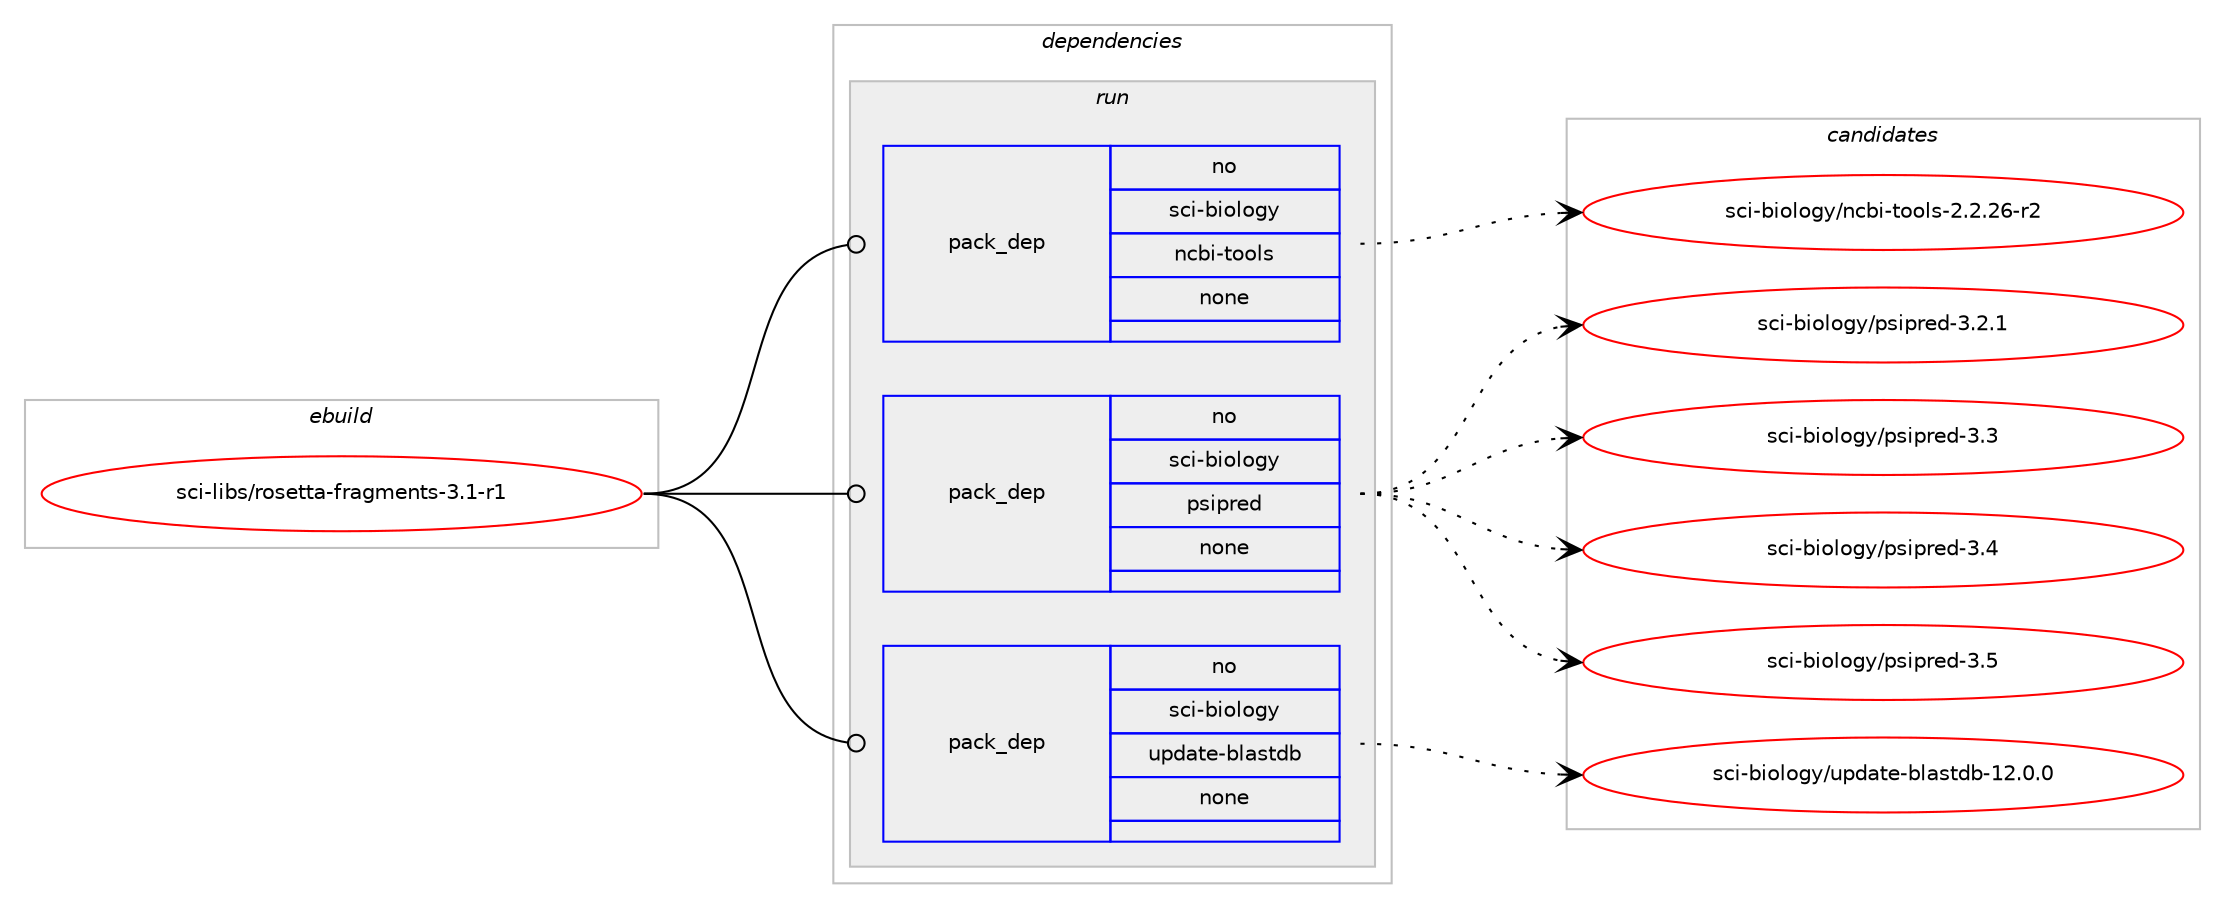 digraph prolog {

# *************
# Graph options
# *************

newrank=true;
concentrate=true;
compound=true;
graph [rankdir=LR,fontname=Helvetica,fontsize=10,ranksep=1.5];#, ranksep=2.5, nodesep=0.2];
edge  [arrowhead=vee];
node  [fontname=Helvetica,fontsize=10];

# **********
# The ebuild
# **********

subgraph cluster_leftcol {
color=gray;
rank=same;
label=<<i>ebuild</i>>;
id [label="sci-libs/rosetta-fragments-3.1-r1", color=red, width=4, href="../sci-libs/rosetta-fragments-3.1-r1.svg"];
}

# ****************
# The dependencies
# ****************

subgraph cluster_midcol {
color=gray;
label=<<i>dependencies</i>>;
subgraph cluster_compile {
fillcolor="#eeeeee";
style=filled;
label=<<i>compile</i>>;
}
subgraph cluster_compileandrun {
fillcolor="#eeeeee";
style=filled;
label=<<i>compile and run</i>>;
}
subgraph cluster_run {
fillcolor="#eeeeee";
style=filled;
label=<<i>run</i>>;
subgraph pack635439 {
dependency859286 [label=<<TABLE BORDER="0" CELLBORDER="1" CELLSPACING="0" CELLPADDING="4" WIDTH="220"><TR><TD ROWSPAN="6" CELLPADDING="30">pack_dep</TD></TR><TR><TD WIDTH="110">no</TD></TR><TR><TD>sci-biology</TD></TR><TR><TD>ncbi-tools</TD></TR><TR><TD>none</TD></TR><TR><TD></TD></TR></TABLE>>, shape=none, color=blue];
}
id:e -> dependency859286:w [weight=20,style="solid",arrowhead="odot"];
subgraph pack635440 {
dependency859287 [label=<<TABLE BORDER="0" CELLBORDER="1" CELLSPACING="0" CELLPADDING="4" WIDTH="220"><TR><TD ROWSPAN="6" CELLPADDING="30">pack_dep</TD></TR><TR><TD WIDTH="110">no</TD></TR><TR><TD>sci-biology</TD></TR><TR><TD>psipred</TD></TR><TR><TD>none</TD></TR><TR><TD></TD></TR></TABLE>>, shape=none, color=blue];
}
id:e -> dependency859287:w [weight=20,style="solid",arrowhead="odot"];
subgraph pack635441 {
dependency859288 [label=<<TABLE BORDER="0" CELLBORDER="1" CELLSPACING="0" CELLPADDING="4" WIDTH="220"><TR><TD ROWSPAN="6" CELLPADDING="30">pack_dep</TD></TR><TR><TD WIDTH="110">no</TD></TR><TR><TD>sci-biology</TD></TR><TR><TD>update-blastdb</TD></TR><TR><TD>none</TD></TR><TR><TD></TD></TR></TABLE>>, shape=none, color=blue];
}
id:e -> dependency859288:w [weight=20,style="solid",arrowhead="odot"];
}
}

# **************
# The candidates
# **************

subgraph cluster_choices {
rank=same;
color=gray;
label=<<i>candidates</i>>;

subgraph choice635439 {
color=black;
nodesep=1;
choice11599105459810511110811110312147110999810545116111111108115455046504650544511450 [label="sci-biology/ncbi-tools-2.2.26-r2", color=red, width=4,href="../sci-biology/ncbi-tools-2.2.26-r2.svg"];
dependency859286:e -> choice11599105459810511110811110312147110999810545116111111108115455046504650544511450:w [style=dotted,weight="100"];
}
subgraph choice635440 {
color=black;
nodesep=1;
choice11599105459810511110811110312147112115105112114101100455146504649 [label="sci-biology/psipred-3.2.1", color=red, width=4,href="../sci-biology/psipred-3.2.1.svg"];
choice1159910545981051111081111031214711211510511211410110045514651 [label="sci-biology/psipred-3.3", color=red, width=4,href="../sci-biology/psipred-3.3.svg"];
choice1159910545981051111081111031214711211510511211410110045514652 [label="sci-biology/psipred-3.4", color=red, width=4,href="../sci-biology/psipred-3.4.svg"];
choice1159910545981051111081111031214711211510511211410110045514653 [label="sci-biology/psipred-3.5", color=red, width=4,href="../sci-biology/psipred-3.5.svg"];
dependency859287:e -> choice11599105459810511110811110312147112115105112114101100455146504649:w [style=dotted,weight="100"];
dependency859287:e -> choice1159910545981051111081111031214711211510511211410110045514651:w [style=dotted,weight="100"];
dependency859287:e -> choice1159910545981051111081111031214711211510511211410110045514652:w [style=dotted,weight="100"];
dependency859287:e -> choice1159910545981051111081111031214711211510511211410110045514653:w [style=dotted,weight="100"];
}
subgraph choice635441 {
color=black;
nodesep=1;
choice11599105459810511110811110312147117112100971161014598108971151161009845495046484648 [label="sci-biology/update-blastdb-12.0.0", color=red, width=4,href="../sci-biology/update-blastdb-12.0.0.svg"];
dependency859288:e -> choice11599105459810511110811110312147117112100971161014598108971151161009845495046484648:w [style=dotted,weight="100"];
}
}

}
